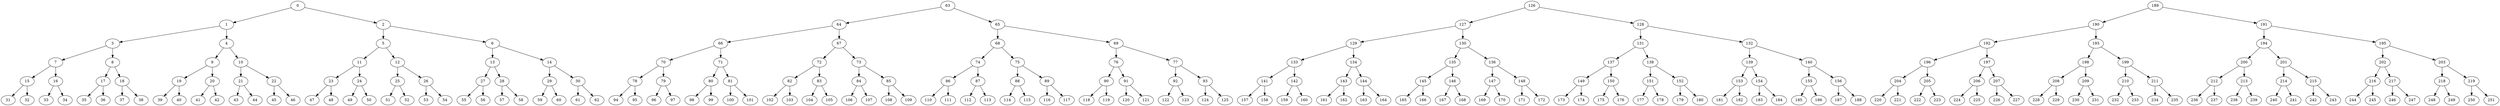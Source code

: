 strict digraph  {
0;
1;
2;
3;
4;
5;
6;
7;
8;
9;
10;
11;
12;
13;
14;
15;
16;
17;
18;
19;
20;
21;
22;
23;
24;
25;
26;
27;
28;
29;
30;
31;
32;
33;
34;
35;
36;
37;
38;
39;
40;
41;
42;
43;
44;
45;
46;
47;
48;
49;
50;
51;
52;
53;
54;
55;
56;
57;
58;
59;
60;
61;
62;
63;
64;
65;
66;
67;
68;
69;
70;
71;
72;
73;
74;
75;
76;
77;
78;
79;
80;
81;
82;
83;
84;
85;
86;
87;
88;
89;
90;
91;
92;
93;
94;
95;
96;
97;
98;
99;
100;
101;
102;
103;
104;
105;
106;
107;
108;
109;
110;
111;
112;
113;
114;
115;
116;
117;
118;
119;
120;
121;
122;
123;
124;
125;
126;
127;
128;
129;
130;
131;
132;
133;
134;
135;
136;
137;
138;
139;
140;
141;
142;
143;
144;
145;
146;
147;
148;
149;
150;
151;
152;
153;
154;
155;
156;
157;
158;
159;
160;
161;
162;
163;
164;
165;
166;
167;
168;
169;
170;
171;
172;
173;
174;
175;
176;
177;
178;
179;
180;
181;
182;
183;
184;
185;
186;
187;
188;
189;
190;
191;
192;
193;
194;
195;
196;
197;
198;
199;
200;
201;
202;
203;
204;
205;
206;
207;
208;
209;
210;
211;
212;
213;
214;
215;
216;
217;
218;
219;
220;
221;
222;
223;
224;
225;
226;
227;
228;
229;
230;
231;
232;
233;
234;
235;
236;
237;
238;
239;
240;
241;
242;
243;
244;
245;
246;
247;
248;
249;
250;
251;
0 -> 1;
0 -> 2;
1 -> 3;
1 -> 4;
2 -> 5;
2 -> 6;
3 -> 7;
3 -> 8;
4 -> 9;
4 -> 10;
5 -> 11;
5 -> 12;
6 -> 13;
6 -> 14;
7 -> 15;
7 -> 16;
8 -> 17;
8 -> 18;
9 -> 19;
9 -> 20;
10 -> 21;
10 -> 22;
11 -> 23;
11 -> 24;
12 -> 25;
12 -> 26;
13 -> 27;
13 -> 28;
14 -> 29;
14 -> 30;
15 -> 31;
15 -> 32;
16 -> 33;
16 -> 34;
17 -> 35;
17 -> 36;
18 -> 37;
18 -> 38;
19 -> 39;
19 -> 40;
20 -> 41;
20 -> 42;
21 -> 43;
21 -> 44;
22 -> 45;
22 -> 46;
23 -> 47;
23 -> 48;
24 -> 49;
24 -> 50;
25 -> 51;
25 -> 52;
26 -> 53;
26 -> 54;
27 -> 55;
27 -> 56;
28 -> 57;
28 -> 58;
29 -> 59;
29 -> 60;
30 -> 61;
30 -> 62;
63 -> 64;
63 -> 65;
64 -> 66;
64 -> 67;
65 -> 68;
65 -> 69;
66 -> 70;
66 -> 71;
67 -> 72;
67 -> 73;
68 -> 74;
68 -> 75;
69 -> 76;
69 -> 77;
70 -> 78;
70 -> 79;
71 -> 80;
71 -> 81;
72 -> 82;
72 -> 83;
73 -> 84;
73 -> 85;
74 -> 86;
74 -> 87;
75 -> 88;
75 -> 89;
76 -> 90;
76 -> 91;
77 -> 92;
77 -> 93;
78 -> 94;
78 -> 95;
79 -> 96;
79 -> 97;
80 -> 98;
80 -> 99;
81 -> 100;
81 -> 101;
82 -> 102;
82 -> 103;
83 -> 104;
83 -> 105;
84 -> 106;
84 -> 107;
85 -> 108;
85 -> 109;
86 -> 110;
86 -> 111;
87 -> 112;
87 -> 113;
88 -> 114;
88 -> 115;
89 -> 116;
89 -> 117;
90 -> 118;
90 -> 119;
91 -> 120;
91 -> 121;
92 -> 122;
92 -> 123;
93 -> 124;
93 -> 125;
126 -> 127;
126 -> 128;
127 -> 129;
127 -> 130;
128 -> 131;
128 -> 132;
129 -> 133;
129 -> 134;
130 -> 135;
130 -> 136;
131 -> 137;
131 -> 138;
132 -> 139;
132 -> 140;
133 -> 141;
133 -> 142;
134 -> 143;
134 -> 144;
135 -> 145;
135 -> 146;
136 -> 147;
136 -> 148;
137 -> 149;
137 -> 150;
138 -> 151;
138 -> 152;
139 -> 153;
139 -> 154;
140 -> 155;
140 -> 156;
141 -> 157;
141 -> 158;
142 -> 159;
142 -> 160;
143 -> 161;
143 -> 162;
144 -> 163;
144 -> 164;
145 -> 165;
145 -> 166;
146 -> 167;
146 -> 168;
147 -> 169;
147 -> 170;
148 -> 171;
148 -> 172;
149 -> 173;
149 -> 174;
150 -> 175;
150 -> 176;
151 -> 177;
151 -> 178;
152 -> 179;
152 -> 180;
153 -> 181;
153 -> 182;
154 -> 183;
154 -> 184;
155 -> 185;
155 -> 186;
156 -> 187;
156 -> 188;
189 -> 190;
189 -> 191;
190 -> 192;
190 -> 193;
191 -> 194;
191 -> 195;
192 -> 196;
192 -> 197;
193 -> 198;
193 -> 199;
194 -> 200;
194 -> 201;
195 -> 202;
195 -> 203;
196 -> 204;
196 -> 205;
197 -> 206;
197 -> 207;
198 -> 208;
198 -> 209;
199 -> 210;
199 -> 211;
200 -> 212;
200 -> 213;
201 -> 214;
201 -> 215;
202 -> 216;
202 -> 217;
203 -> 218;
203 -> 219;
204 -> 220;
204 -> 221;
205 -> 222;
205 -> 223;
206 -> 224;
206 -> 225;
207 -> 226;
207 -> 227;
208 -> 228;
208 -> 229;
209 -> 230;
209 -> 231;
210 -> 232;
210 -> 233;
211 -> 234;
211 -> 235;
212 -> 236;
212 -> 237;
213 -> 238;
213 -> 239;
214 -> 240;
214 -> 241;
215 -> 242;
215 -> 243;
216 -> 244;
216 -> 245;
217 -> 246;
217 -> 247;
218 -> 248;
218 -> 249;
219 -> 250;
219 -> 251;
}
